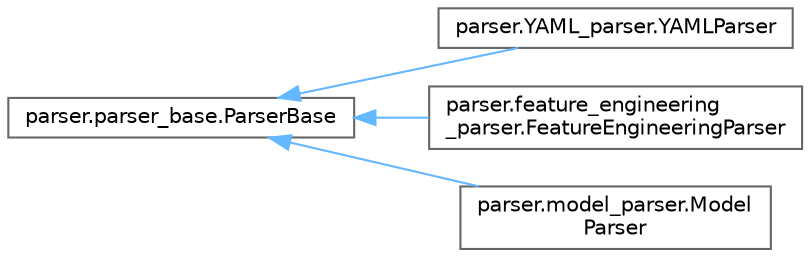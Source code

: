 digraph "Graphical Class Hierarchy"
{
 // INTERACTIVE_SVG=YES
 // LATEX_PDF_SIZE
  bgcolor="transparent";
  edge [fontname=Helvetica,fontsize=10,labelfontname=Helvetica,labelfontsize=10];
  node [fontname=Helvetica,fontsize=10,shape=box,height=0.2,width=0.4];
  rankdir="LR";
  Node0 [label="parser.parser_base.ParserBase",height=0.2,width=0.4,color="grey40", fillcolor="white", style="filled",URL="$classparser_1_1parser__base_1_1_parser_base.html",tooltip=" "];
  Node0 -> Node1 [dir="back",color="steelblue1",style="solid"];
  Node1 [label="parser.YAML_parser.YAMLParser",height=0.2,width=0.4,color="grey40", fillcolor="white", style="filled",URL="$classparser_1_1_y_a_m_l__parser_1_1_y_a_m_l_parser.html",tooltip=" "];
  Node0 -> Node2 [dir="back",color="steelblue1",style="solid"];
  Node2 [label="parser.feature_engineering\l_parser.FeatureEngineeringParser",height=0.2,width=0.4,color="grey40", fillcolor="white", style="filled",URL="$classparser_1_1feature__engineering__parser_1_1_feature_engineering_parser.html",tooltip=" "];
  Node0 -> Node3 [dir="back",color="steelblue1",style="solid"];
  Node3 [label="parser.model_parser.Model\lParser",height=0.2,width=0.4,color="grey40", fillcolor="white", style="filled",URL="$classparser_1_1model__parser_1_1_model_parser.html",tooltip=" "];
}

